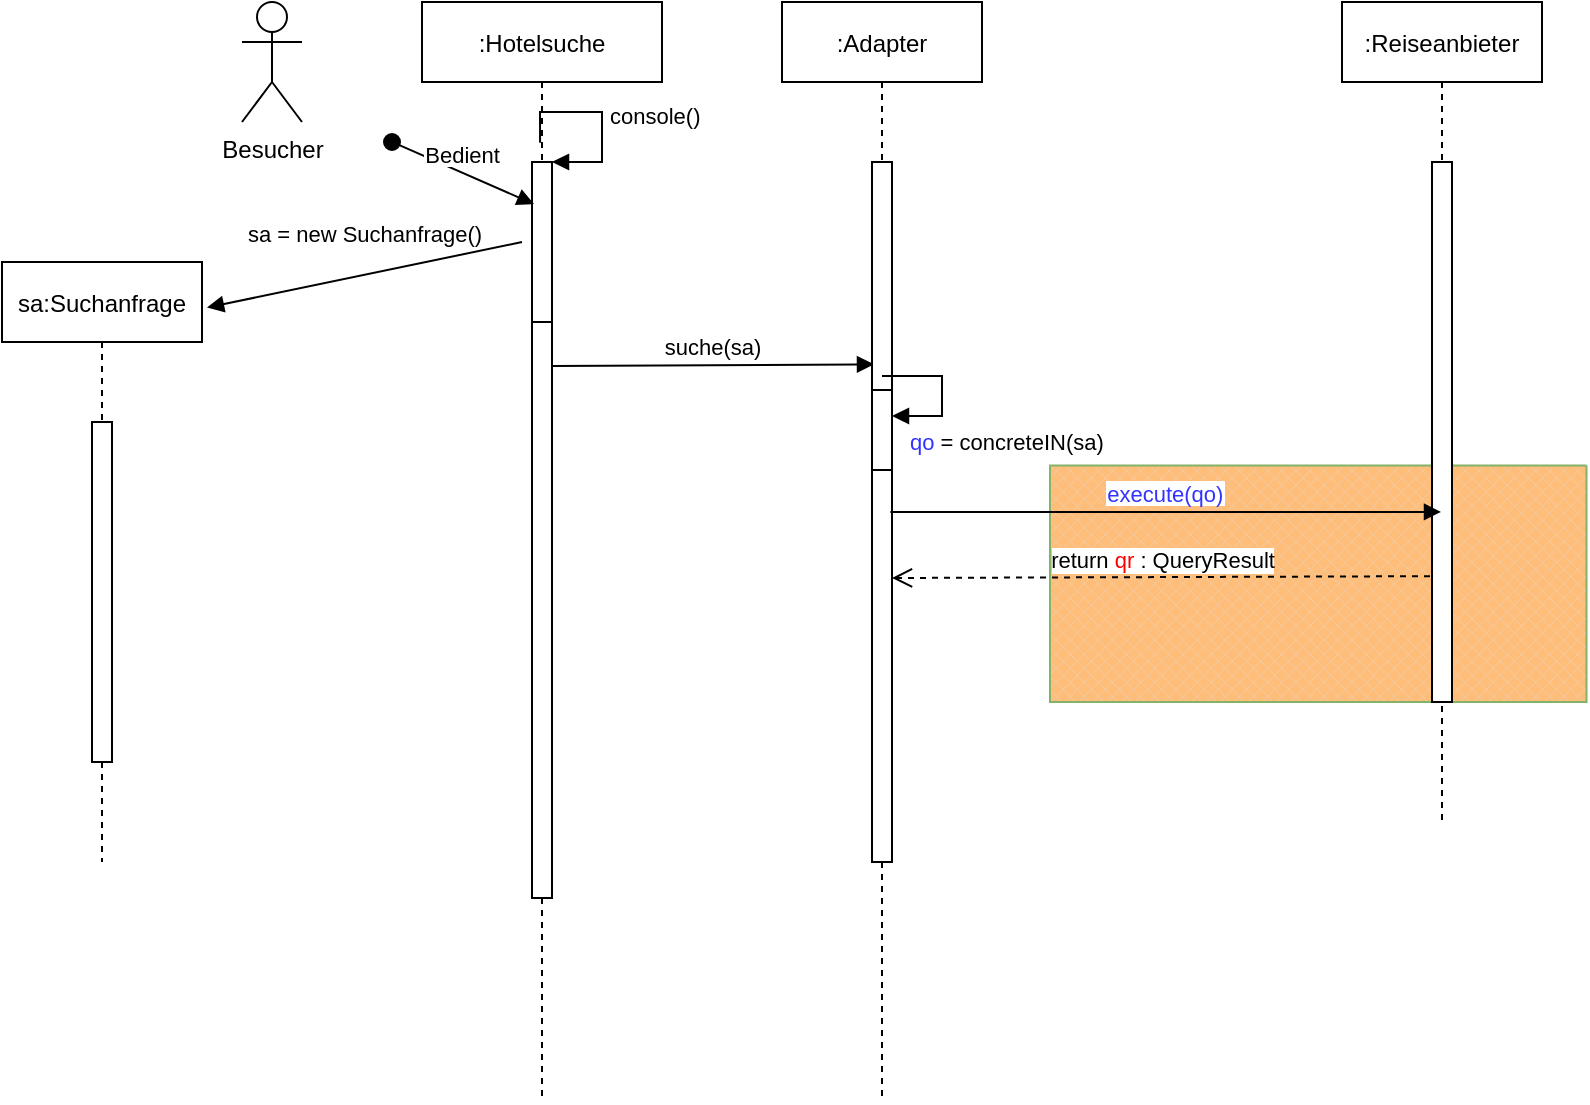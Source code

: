<mxfile version="15.8.7" type="device"><diagram id="kgpKYQtTHZ0yAKxKKP6v" name="Page-1"><mxGraphModel dx="1956" dy="997" grid="1" gridSize="10" guides="1" tooltips="1" connect="1" arrows="1" fold="1" page="1" pageScale="1" pageWidth="850" pageHeight="1100" math="0" shadow="0"><root><mxCell id="0"/><mxCell id="1" parent="0"/><mxCell id="EUCuXsRODktaG698kVy_-3" value="" style="verticalLabelPosition=bottom;verticalAlign=top;html=1;shape=mxgraph.basic.patternFillRect;fillStyle=diagGrid;step=5;fillStrokeWidth=0.2;fillStrokeColor=#dddddd;rotation=90;fillColor=#FFBD7A;strokeColor=#82b366;" parent="1" vertex="1"><mxGeometry x="509" y="236.75" width="118.25" height="268.25" as="geometry"/></mxCell><mxCell id="3nuBFxr9cyL0pnOWT2aG-1" value=":Hotelsuche" style="shape=umlLifeline;perimeter=lifelinePerimeter;container=1;collapsible=0;recursiveResize=0;rounded=0;shadow=0;strokeWidth=1;" parent="1" vertex="1"><mxGeometry x="120" y="80" width="120" height="550" as="geometry"/></mxCell><mxCell id="3nuBFxr9cyL0pnOWT2aG-2" value="" style="points=[];perimeter=orthogonalPerimeter;rounded=0;shadow=0;strokeWidth=1;" parent="3nuBFxr9cyL0pnOWT2aG-1" vertex="1"><mxGeometry x="55" y="150" width="10" height="298" as="geometry"/></mxCell><mxCell id="mblSwN-pv4bbq3fX-OdY-14" value="" style="html=1;points=[];perimeter=orthogonalPerimeter;" parent="3nuBFxr9cyL0pnOWT2aG-1" vertex="1"><mxGeometry x="55" y="80" width="10" height="80" as="geometry"/></mxCell><mxCell id="3nuBFxr9cyL0pnOWT2aG-3" value="Bedient" style="verticalAlign=bottom;startArrow=oval;endArrow=block;startSize=8;shadow=0;strokeWidth=1;entryX=0.1;entryY=0.263;entryDx=0;entryDy=0;entryPerimeter=0;" parent="3nuBFxr9cyL0pnOWT2aG-1" target="mblSwN-pv4bbq3fX-OdY-14" edge="1"><mxGeometry relative="1" as="geometry"><mxPoint x="-15" y="70" as="sourcePoint"/><mxPoint x="48.33" y="98.48" as="targetPoint"/></mxGeometry></mxCell><mxCell id="mblSwN-pv4bbq3fX-OdY-15" value="console()" style="edgeStyle=orthogonalEdgeStyle;html=1;align=left;spacingLeft=2;endArrow=block;rounded=0;entryX=1;entryY=0;exitX=0.492;exitY=0.128;exitDx=0;exitDy=0;exitPerimeter=0;" parent="3nuBFxr9cyL0pnOWT2aG-1" source="3nuBFxr9cyL0pnOWT2aG-1" target="mblSwN-pv4bbq3fX-OdY-14" edge="1"><mxGeometry relative="1" as="geometry"><mxPoint x="380" y="80" as="sourcePoint"/><Array as="points"><mxPoint x="90" y="55"/><mxPoint x="90" y="80"/></Array></mxGeometry></mxCell><mxCell id="mblSwN-pv4bbq3fX-OdY-18" value="sa = new Suchanfrage()" style="html=1;verticalAlign=bottom;endArrow=block;rounded=0;entryX=1.025;entryY=0.076;entryDx=0;entryDy=0;entryPerimeter=0;" parent="3nuBFxr9cyL0pnOWT2aG-1" target="mblSwN-pv4bbq3fX-OdY-16" edge="1"><mxGeometry x="-0.022" y="-11" width="80" relative="1" as="geometry"><mxPoint x="50" y="120" as="sourcePoint"/><mxPoint x="130" y="110" as="targetPoint"/><mxPoint as="offset"/></mxGeometry></mxCell><mxCell id="3nuBFxr9cyL0pnOWT2aG-8" value="suche(sa)" style="verticalAlign=bottom;endArrow=block;entryX=0.1;entryY=0.289;shadow=0;strokeWidth=1;entryDx=0;entryDy=0;entryPerimeter=0;" parent="1" target="mblSwN-pv4bbq3fX-OdY-2" edge="1"><mxGeometry relative="1" as="geometry"><mxPoint x="185" y="262" as="sourcePoint"/><mxPoint x="340" y="262.0" as="targetPoint"/></mxGeometry></mxCell><mxCell id="mblSwN-pv4bbq3fX-OdY-1" value=":Adapter" style="shape=umlLifeline;perimeter=lifelinePerimeter;container=1;collapsible=0;recursiveResize=0;rounded=0;shadow=0;strokeWidth=1;" parent="1" vertex="1"><mxGeometry x="300" y="80" width="100" height="550" as="geometry"/></mxCell><mxCell id="mblSwN-pv4bbq3fX-OdY-2" value="" style="html=1;points=[];perimeter=orthogonalPerimeter;shadow=0;fontFamily=Helvetica;fontSize=12;fontColor=rgb(0, 0, 0);align=center;strokeColor=rgb(0, 0, 0);strokeWidth=1;fillColor=rgb(255, 255, 255);" parent="mblSwN-pv4bbq3fX-OdY-1" vertex="1"><mxGeometry x="45" y="80" width="10" height="350" as="geometry"/></mxCell><mxCell id="mblSwN-pv4bbq3fX-OdY-22" value="" style="html=1;points=[];perimeter=orthogonalPerimeter;" parent="mblSwN-pv4bbq3fX-OdY-1" vertex="1"><mxGeometry x="45" y="194" width="10" height="40" as="geometry"/></mxCell><mxCell id="mblSwN-pv4bbq3fX-OdY-23" value="&lt;font color=&quot;#3333ff&quot;&gt;qo &lt;/font&gt;= concreteIN(sa)" style="edgeStyle=orthogonalEdgeStyle;html=1;align=left;spacingLeft=2;endArrow=block;rounded=0;entryX=1;entryY=0;" parent="mblSwN-pv4bbq3fX-OdY-1" edge="1"><mxGeometry x="0.867" y="13" relative="1" as="geometry"><mxPoint x="50" y="187" as="sourcePoint"/><Array as="points"><mxPoint x="80" y="187"/></Array><mxPoint x="55" y="207" as="targetPoint"/><mxPoint as="offset"/></mxGeometry></mxCell><mxCell id="mblSwN-pv4bbq3fX-OdY-3" value=":Reiseanbieter" style="shape=umlLifeline;perimeter=lifelinePerimeter;container=1;collapsible=0;recursiveResize=0;rounded=0;shadow=0;strokeWidth=1;" parent="1" vertex="1"><mxGeometry x="580" y="80" width="100" height="410" as="geometry"/></mxCell><mxCell id="mblSwN-pv4bbq3fX-OdY-4" value="" style="points=[];perimeter=orthogonalPerimeter;rounded=0;shadow=0;strokeWidth=1;" parent="mblSwN-pv4bbq3fX-OdY-3" vertex="1"><mxGeometry x="45" y="80" width="10" height="270" as="geometry"/></mxCell><mxCell id="mblSwN-pv4bbq3fX-OdY-9" value="Besucher" style="shape=umlActor;verticalLabelPosition=bottom;verticalAlign=top;html=1;outlineConnect=0;" parent="1" vertex="1"><mxGeometry x="30" y="80" width="30" height="60" as="geometry"/></mxCell><mxCell id="mblSwN-pv4bbq3fX-OdY-16" value="sa:Suchanfrage" style="shape=umlLifeline;perimeter=lifelinePerimeter;container=1;collapsible=0;recursiveResize=0;rounded=0;shadow=0;strokeWidth=1;" parent="1" vertex="1"><mxGeometry x="-90" y="210" width="100" height="300" as="geometry"/></mxCell><mxCell id="mblSwN-pv4bbq3fX-OdY-17" value="" style="points=[];perimeter=orthogonalPerimeter;rounded=0;shadow=0;strokeWidth=1;" parent="mblSwN-pv4bbq3fX-OdY-16" vertex="1"><mxGeometry x="45" y="80" width="10" height="170" as="geometry"/></mxCell><mxCell id="mblSwN-pv4bbq3fX-OdY-19" value="execute(qo)" style="verticalAlign=bottom;endArrow=block;shadow=0;strokeWidth=1;exitX=0.917;exitY=0.411;exitDx=0;exitDy=0;exitPerimeter=0;fontColor=#3333FF;" parent="1" target="mblSwN-pv4bbq3fX-OdY-3" edge="1"><mxGeometry relative="1" as="geometry"><mxPoint x="354.17" y="334.97" as="sourcePoint"/><mxPoint x="560" y="335" as="targetPoint"/></mxGeometry></mxCell><mxCell id="mblSwN-pv4bbq3fX-OdY-24" value="return&amp;nbsp;&lt;font color=&quot;#ff0000&quot;&gt;qr&lt;/font&gt;&amp;nbsp;: QueryResult" style="html=1;verticalAlign=bottom;endArrow=open;dashed=1;endSize=8;rounded=0;exitX=-0.1;exitY=0.767;exitDx=0;exitDy=0;exitPerimeter=0;" parent="1" source="mblSwN-pv4bbq3fX-OdY-4" edge="1"><mxGeometry relative="1" as="geometry"><mxPoint x="629.5" y="368" as="sourcePoint"/><mxPoint x="355" y="368" as="targetPoint"/></mxGeometry></mxCell></root></mxGraphModel></diagram></mxfile>